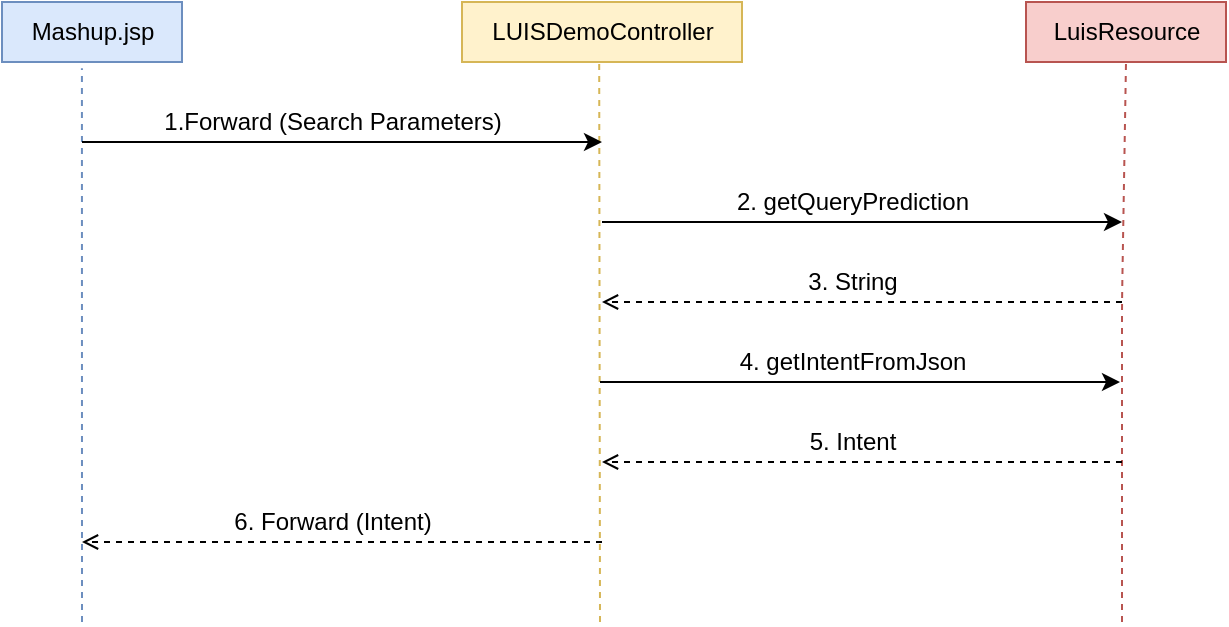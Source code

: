 <mxfile version="13.0.5" type="device"><diagram id="qH1ncW4qxQB80pAKOU6x" name="Page-1"><mxGraphModel dx="868" dy="423" grid="1" gridSize="10" guides="1" tooltips="1" connect="1" arrows="1" fold="1" page="1" pageScale="1" pageWidth="1169" pageHeight="827" math="0" shadow="0"><root><mxCell id="0"/><mxCell id="1" parent="0"/><mxCell id="cnIIfBW7Rt-ctht3rXqw-2" value="Mashup.jsp" style="text;html=1;align=center;verticalAlign=middle;resizable=0;points=[];autosize=1;fillColor=#dae8fc;strokeColor=#6c8ebf;spacing=4;" vertex="1" parent="1"><mxGeometry x="160" y="130" width="90" height="30" as="geometry"/></mxCell><mxCell id="cnIIfBW7Rt-ctht3rXqw-6" value="LUISDemoController" style="text;html=1;align=center;verticalAlign=middle;resizable=0;points=[];autosize=1;labelBackgroundColor=none;fillColor=#fff2cc;strokeColor=#d6b656;spacing=3;spacingBottom=0;spacingLeft=0;" vertex="1" parent="1"><mxGeometry x="390" y="130" width="140" height="30" as="geometry"/></mxCell><mxCell id="cnIIfBW7Rt-ctht3rXqw-7" value="LuisResource" style="text;html=1;align=center;verticalAlign=middle;resizable=0;points=[];autosize=1;fillColor=#f8cecc;strokeColor=#b85450;spacing=3;" vertex="1" parent="1"><mxGeometry x="672" y="130" width="100" height="30" as="geometry"/></mxCell><mxCell id="cnIIfBW7Rt-ctht3rXqw-8" value="" style="endArrow=none;dashed=1;html=1;entryX=0.444;entryY=1.105;entryDx=0;entryDy=0;entryPerimeter=0;fillColor=#dae8fc;strokeColor=#6c8ebf;" edge="1" parent="1" target="cnIIfBW7Rt-ctht3rXqw-2"><mxGeometry width="50" height="50" relative="1" as="geometry"><mxPoint x="200" y="440" as="sourcePoint"/><mxPoint x="480" y="350" as="targetPoint"/></mxGeometry></mxCell><mxCell id="cnIIfBW7Rt-ctht3rXqw-9" value="" style="endArrow=none;dashed=1;html=1;entryX=0.49;entryY=1.01;entryDx=0;entryDy=0;entryPerimeter=0;fillColor=#fff2cc;strokeColor=#d6b656;" edge="1" parent="1" target="cnIIfBW7Rt-ctht3rXqw-6"><mxGeometry width="50" height="50" relative="1" as="geometry"><mxPoint x="459" y="440" as="sourcePoint"/><mxPoint x="480" y="350" as="targetPoint"/></mxGeometry></mxCell><mxCell id="cnIIfBW7Rt-ctht3rXqw-10" value="" style="endArrow=none;dashed=1;html=1;entryX=0.5;entryY=1.01;entryDx=0;entryDy=0;entryPerimeter=0;fillColor=#f8cecc;strokeColor=#b85450;" edge="1" parent="1" target="cnIIfBW7Rt-ctht3rXqw-7"><mxGeometry width="50" height="50" relative="1" as="geometry"><mxPoint x="720" y="440" as="sourcePoint"/><mxPoint x="480" y="350" as="targetPoint"/><Array as="points"><mxPoint x="720" y="280"/></Array></mxGeometry></mxCell><mxCell id="cnIIfBW7Rt-ctht3rXqw-11" value="" style="endArrow=classic;html=1;" edge="1" parent="1"><mxGeometry width="50" height="50" relative="1" as="geometry"><mxPoint x="200" y="200" as="sourcePoint"/><mxPoint x="460" y="200" as="targetPoint"/></mxGeometry></mxCell><mxCell id="cnIIfBW7Rt-ctht3rXqw-12" value="" style="endArrow=classic;html=1;" edge="1" parent="1"><mxGeometry width="50" height="50" relative="1" as="geometry"><mxPoint x="460" y="240" as="sourcePoint"/><mxPoint x="720" y="240" as="targetPoint"/></mxGeometry></mxCell><mxCell id="cnIIfBW7Rt-ctht3rXqw-14" value="" style="endArrow=classic;html=1;" edge="1" parent="1"><mxGeometry width="50" height="50" relative="1" as="geometry"><mxPoint x="459" y="320" as="sourcePoint"/><mxPoint x="719" y="320" as="targetPoint"/></mxGeometry></mxCell><mxCell id="cnIIfBW7Rt-ctht3rXqw-16" value="" style="endArrow=open;html=1;dashed=1;endFill=0;" edge="1" parent="1"><mxGeometry width="50" height="50" relative="1" as="geometry"><mxPoint x="720" y="280" as="sourcePoint"/><mxPoint x="460" y="280" as="targetPoint"/></mxGeometry></mxCell><mxCell id="cnIIfBW7Rt-ctht3rXqw-17" value="" style="endArrow=open;html=1;dashed=1;endFill=0;" edge="1" parent="1"><mxGeometry width="50" height="50" relative="1" as="geometry"><mxPoint x="720" y="360" as="sourcePoint"/><mxPoint x="460" y="360" as="targetPoint"/></mxGeometry></mxCell><mxCell id="cnIIfBW7Rt-ctht3rXqw-18" value="" style="endArrow=open;html=1;dashed=1;endFill=0;" edge="1" parent="1"><mxGeometry width="50" height="50" relative="1" as="geometry"><mxPoint x="460" y="400" as="sourcePoint"/><mxPoint x="200" y="400" as="targetPoint"/></mxGeometry></mxCell><mxCell id="cnIIfBW7Rt-ctht3rXqw-19" value="1.Forward (Search Parameters)" style="text;html=1;align=center;verticalAlign=middle;resizable=0;points=[];autosize=1;" vertex="1" parent="1"><mxGeometry x="230" y="180" width="190" height="20" as="geometry"/></mxCell><mxCell id="cnIIfBW7Rt-ctht3rXqw-20" value="6. Forward (Intent)" style="text;html=1;align=center;verticalAlign=middle;resizable=0;points=[];autosize=1;" vertex="1" parent="1"><mxGeometry x="270" y="380" width="110" height="20" as="geometry"/></mxCell><mxCell id="cnIIfBW7Rt-ctht3rXqw-28" value="2. getQueryPrediction" style="text;html=1;align=center;verticalAlign=middle;resizable=0;points=[];autosize=1;" vertex="1" parent="1"><mxGeometry x="520" y="220" width="130" height="20" as="geometry"/></mxCell><mxCell id="cnIIfBW7Rt-ctht3rXqw-29" value="3. String" style="text;html=1;align=center;verticalAlign=middle;resizable=0;points=[];autosize=1;" vertex="1" parent="1"><mxGeometry x="555" y="260" width="60" height="20" as="geometry"/></mxCell><mxCell id="cnIIfBW7Rt-ctht3rXqw-30" value="4. getIntentFromJson" style="text;html=1;align=center;verticalAlign=middle;resizable=0;points=[];autosize=1;" vertex="1" parent="1"><mxGeometry x="520" y="300" width="130" height="20" as="geometry"/></mxCell><mxCell id="cnIIfBW7Rt-ctht3rXqw-31" value="5. Intent" style="text;html=1;align=center;verticalAlign=middle;resizable=0;points=[];autosize=1;" vertex="1" parent="1"><mxGeometry x="555" y="340" width="60" height="20" as="geometry"/></mxCell></root></mxGraphModel></diagram></mxfile>